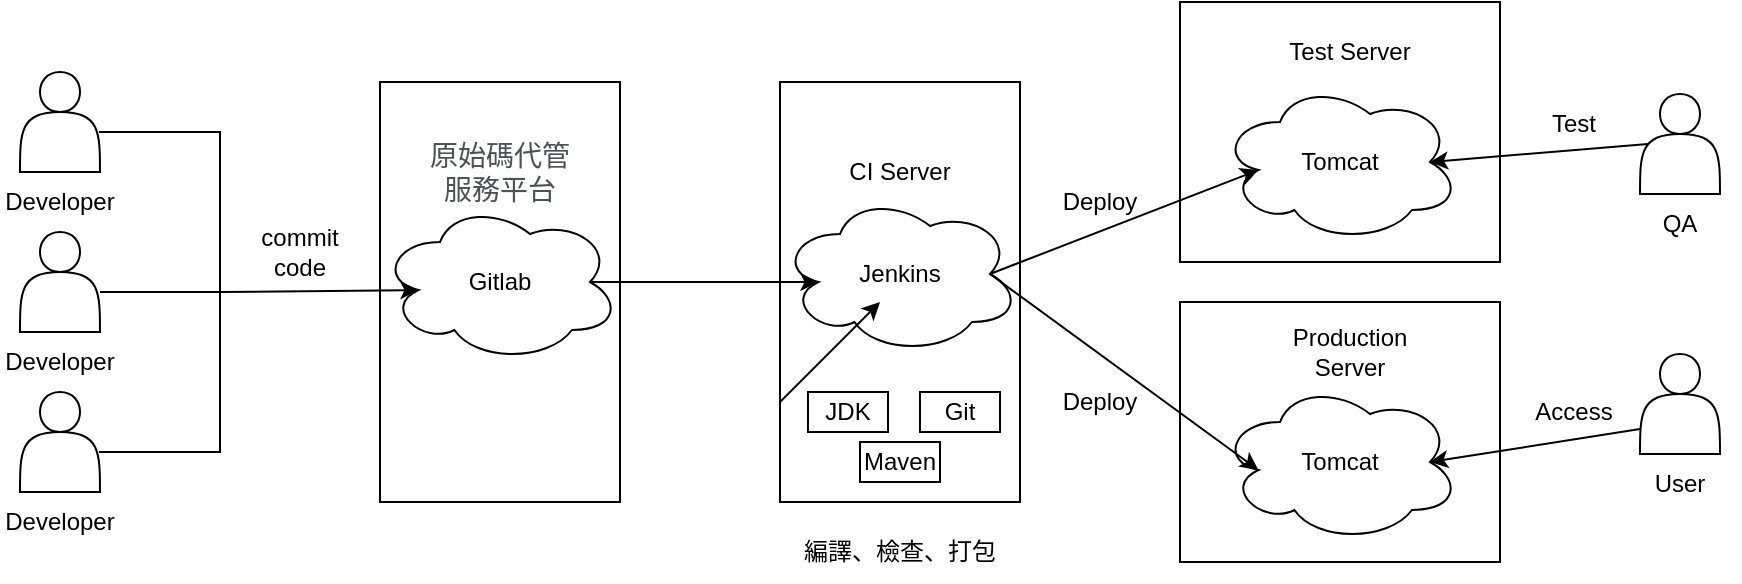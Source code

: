 <mxfile version="20.6.0" type="device"><diagram id="fOWQ3qFERW0gWOitiIbp" name="第 1 页"><mxGraphModel dx="942" dy="582" grid="1" gridSize="10" guides="1" tooltips="1" connect="1" arrows="1" fold="1" page="1" pageScale="1" pageWidth="827" pageHeight="1169" math="0" shadow="0"><root><mxCell id="0"/><mxCell id="1" parent="0"/><mxCell id="Bq66S-pU21_WccbyFu8_-10" value="" style="rounded=0;whiteSpace=wrap;html=1;fillColor=none;" vertex="1" parent="1"><mxGeometry x="600" y="80" width="160" height="130" as="geometry"/></mxCell><mxCell id="Bq66S-pU21_WccbyFu8_-1" value="" style="shape=actor;whiteSpace=wrap;html=1;" vertex="1" parent="1"><mxGeometry x="20" y="115" width="40" height="50" as="geometry"/></mxCell><mxCell id="Bq66S-pU21_WccbyFu8_-2" value="" style="shape=actor;whiteSpace=wrap;html=1;" vertex="1" parent="1"><mxGeometry x="20" y="195" width="40" height="50" as="geometry"/></mxCell><mxCell id="Bq66S-pU21_WccbyFu8_-3" value="" style="shape=actor;whiteSpace=wrap;html=1;" vertex="1" parent="1"><mxGeometry x="20" y="275" width="40" height="50" as="geometry"/></mxCell><mxCell id="Bq66S-pU21_WccbyFu8_-4" value="" style="rounded=0;whiteSpace=wrap;html=1;fillColor=none;" vertex="1" parent="1"><mxGeometry x="200" y="120" width="120" height="210" as="geometry"/></mxCell><mxCell id="Bq66S-pU21_WccbyFu8_-29" style="edgeStyle=orthogonalEdgeStyle;rounded=0;orthogonalLoop=1;jettySize=auto;html=1;entryX=0.16;entryY=0.55;entryDx=0;entryDy=0;entryPerimeter=0;exitX=0.875;exitY=0.5;exitDx=0;exitDy=0;exitPerimeter=0;" edge="1" parent="1" source="Bq66S-pU21_WccbyFu8_-6" target="Bq66S-pU21_WccbyFu8_-28"><mxGeometry relative="1" as="geometry"/></mxCell><mxCell id="Bq66S-pU21_WccbyFu8_-6" value="Gitlab" style="ellipse;shape=cloud;whiteSpace=wrap;html=1;fillColor=none;" vertex="1" parent="1"><mxGeometry x="200" y="180" width="120" height="80" as="geometry"/></mxCell><mxCell id="Bq66S-pU21_WccbyFu8_-8" value="Tomcat" style="ellipse;shape=cloud;whiteSpace=wrap;html=1;fillColor=none;" vertex="1" parent="1"><mxGeometry x="620" y="120" width="120" height="80" as="geometry"/></mxCell><mxCell id="Bq66S-pU21_WccbyFu8_-11" value="Test Server" style="text;html=1;strokeColor=none;fillColor=none;align=center;verticalAlign=middle;whiteSpace=wrap;rounded=0;" vertex="1" parent="1"><mxGeometry x="650" y="90" width="70" height="30" as="geometry"/></mxCell><mxCell id="Bq66S-pU21_WccbyFu8_-16" value="" style="rounded=0;whiteSpace=wrap;html=1;fillColor=none;" vertex="1" parent="1"><mxGeometry x="600" y="230" width="160" height="130" as="geometry"/></mxCell><mxCell id="Bq66S-pU21_WccbyFu8_-15" value="Tomcat" style="ellipse;shape=cloud;whiteSpace=wrap;html=1;fillColor=none;" vertex="1" parent="1"><mxGeometry x="620" y="270" width="120" height="80" as="geometry"/></mxCell><mxCell id="Bq66S-pU21_WccbyFu8_-17" value="Production Server" style="text;html=1;strokeColor=none;fillColor=none;align=center;verticalAlign=middle;whiteSpace=wrap;rounded=0;" vertex="1" parent="1"><mxGeometry x="650" y="240" width="70" height="30" as="geometry"/></mxCell><mxCell id="Bq66S-pU21_WccbyFu8_-19" value="" style="shape=partialRectangle;whiteSpace=wrap;html=1;bottom=1;right=1;left=1;top=0;fillColor=none;routingCenterX=-0.5;direction=north;" vertex="1" parent="1"><mxGeometry x="60" y="145" width="60" height="160" as="geometry"/></mxCell><mxCell id="Bq66S-pU21_WccbyFu8_-20" value="" style="endArrow=none;html=1;rounded=0;exitX=0.5;exitY=0;exitDx=0;exitDy=0;entryX=0.5;entryY=1;entryDx=0;entryDy=0;" edge="1" parent="1" source="Bq66S-pU21_WccbyFu8_-19" target="Bq66S-pU21_WccbyFu8_-19"><mxGeometry width="50" height="50" relative="1" as="geometry"><mxPoint x="330" y="305" as="sourcePoint"/><mxPoint x="380" y="255" as="targetPoint"/></mxGeometry></mxCell><mxCell id="Bq66S-pU21_WccbyFu8_-21" value="" style="endArrow=classic;html=1;rounded=0;exitX=0.5;exitY=1;exitDx=0;exitDy=0;entryX=0.16;entryY=0.55;entryDx=0;entryDy=0;entryPerimeter=0;" edge="1" parent="1" source="Bq66S-pU21_WccbyFu8_-19" target="Bq66S-pU21_WccbyFu8_-6"><mxGeometry width="50" height="50" relative="1" as="geometry"><mxPoint x="390" y="310" as="sourcePoint"/><mxPoint x="440" y="260" as="targetPoint"/></mxGeometry></mxCell><mxCell id="Bq66S-pU21_WccbyFu8_-23" value="commit code" style="text;html=1;strokeColor=none;fillColor=none;align=center;verticalAlign=middle;whiteSpace=wrap;rounded=0;" vertex="1" parent="1"><mxGeometry x="130" y="190" width="60" height="30" as="geometry"/></mxCell><mxCell id="Bq66S-pU21_WccbyFu8_-24" value="&lt;span style=&quot;color: rgb(77, 81, 86); font-family: arial, sans-serif; font-size: 14px; text-align: left; background-color: rgb(255, 255, 255);&quot;&gt;原始碼代管服務平台&lt;/span&gt;" style="text;html=1;strokeColor=none;fillColor=none;align=center;verticalAlign=middle;whiteSpace=wrap;rounded=0;" vertex="1" parent="1"><mxGeometry x="220" y="150" width="80" height="30" as="geometry"/></mxCell><mxCell id="Bq66S-pU21_WccbyFu8_-25" value="CI Server" style="text;html=1;strokeColor=none;fillColor=none;align=center;verticalAlign=middle;whiteSpace=wrap;rounded=0;" vertex="1" parent="1"><mxGeometry x="430" y="150" width="60" height="30" as="geometry"/></mxCell><mxCell id="Bq66S-pU21_WccbyFu8_-27" value="" style="rounded=0;whiteSpace=wrap;html=1;fillColor=none;" vertex="1" parent="1"><mxGeometry x="400" y="120" width="120" height="210" as="geometry"/></mxCell><mxCell id="Bq66S-pU21_WccbyFu8_-28" value="Jenkins" style="ellipse;shape=cloud;whiteSpace=wrap;html=1;fillColor=none;" vertex="1" parent="1"><mxGeometry x="400" y="176" width="120" height="80" as="geometry"/></mxCell><mxCell id="Bq66S-pU21_WccbyFu8_-30" value="JDK" style="rounded=0;whiteSpace=wrap;html=1;fillColor=none;" vertex="1" parent="1"><mxGeometry x="414" y="275" width="40" height="20" as="geometry"/></mxCell><mxCell id="Bq66S-pU21_WccbyFu8_-31" value="Git" style="rounded=0;whiteSpace=wrap;html=1;fillColor=none;" vertex="1" parent="1"><mxGeometry x="470" y="275" width="40" height="20" as="geometry"/></mxCell><mxCell id="Bq66S-pU21_WccbyFu8_-33" value="Maven" style="rounded=0;whiteSpace=wrap;html=1;fillColor=none;" vertex="1" parent="1"><mxGeometry x="440" y="300" width="40" height="20" as="geometry"/></mxCell><mxCell id="Bq66S-pU21_WccbyFu8_-37" value="編譯、檢查、打包" style="text;html=1;strokeColor=none;fillColor=none;align=center;verticalAlign=middle;whiteSpace=wrap;rounded=0;" vertex="1" parent="1"><mxGeometry x="400" y="340" width="120" height="30" as="geometry"/></mxCell><mxCell id="Bq66S-pU21_WccbyFu8_-38" value="" style="endArrow=classic;html=1;rounded=0;entryX=0.16;entryY=0.55;entryDx=0;entryDy=0;entryPerimeter=0;exitX=0.875;exitY=0.5;exitDx=0;exitDy=0;exitPerimeter=0;" edge="1" parent="1" source="Bq66S-pU21_WccbyFu8_-28" target="Bq66S-pU21_WccbyFu8_-8"><mxGeometry width="50" height="50" relative="1" as="geometry"><mxPoint x="390" y="280" as="sourcePoint"/><mxPoint x="440" y="230" as="targetPoint"/></mxGeometry></mxCell><mxCell id="Bq66S-pU21_WccbyFu8_-42" value="" style="endArrow=classic;html=1;rounded=0;entryX=0.16;entryY=0.55;entryDx=0;entryDy=0;entryPerimeter=0;exitX=0.875;exitY=0.5;exitDx=0;exitDy=0;exitPerimeter=0;" edge="1" parent="1" source="Bq66S-pU21_WccbyFu8_-28" target="Bq66S-pU21_WccbyFu8_-15"><mxGeometry width="50" height="50" relative="1" as="geometry"><mxPoint x="390" y="280" as="sourcePoint"/><mxPoint x="440" y="230" as="targetPoint"/></mxGeometry></mxCell><mxCell id="Bq66S-pU21_WccbyFu8_-43" value="Deploy" style="text;html=1;strokeColor=none;fillColor=none;align=center;verticalAlign=middle;whiteSpace=wrap;rounded=0;" vertex="1" parent="1"><mxGeometry x="530" y="165" width="60" height="30" as="geometry"/></mxCell><mxCell id="Bq66S-pU21_WccbyFu8_-44" value="Deploy" style="text;html=1;strokeColor=none;fillColor=none;align=center;verticalAlign=middle;whiteSpace=wrap;rounded=0;" vertex="1" parent="1"><mxGeometry x="530" y="265" width="60" height="30" as="geometry"/></mxCell><mxCell id="Bq66S-pU21_WccbyFu8_-45" value="Developer" style="text;html=1;strokeColor=none;fillColor=none;align=center;verticalAlign=middle;whiteSpace=wrap;rounded=0;" vertex="1" parent="1"><mxGeometry x="10" y="165" width="60" height="30" as="geometry"/></mxCell><mxCell id="Bq66S-pU21_WccbyFu8_-46" value="Developer" style="text;html=1;strokeColor=none;fillColor=none;align=center;verticalAlign=middle;whiteSpace=wrap;rounded=0;" vertex="1" parent="1"><mxGeometry x="10" y="245" width="60" height="30" as="geometry"/></mxCell><mxCell id="Bq66S-pU21_WccbyFu8_-47" value="Developer" style="text;html=1;strokeColor=none;fillColor=none;align=center;verticalAlign=middle;whiteSpace=wrap;rounded=0;" vertex="1" parent="1"><mxGeometry x="10" y="325" width="60" height="30" as="geometry"/></mxCell><mxCell id="Bq66S-pU21_WccbyFu8_-48" value="" style="shape=actor;whiteSpace=wrap;html=1;" vertex="1" parent="1"><mxGeometry x="830" y="126" width="40" height="50" as="geometry"/></mxCell><mxCell id="Bq66S-pU21_WccbyFu8_-49" value="QA" style="text;html=1;strokeColor=none;fillColor=none;align=center;verticalAlign=middle;whiteSpace=wrap;rounded=0;" vertex="1" parent="1"><mxGeometry x="820" y="176" width="60" height="30" as="geometry"/></mxCell><mxCell id="Bq66S-pU21_WccbyFu8_-50" value="" style="shape=actor;whiteSpace=wrap;html=1;" vertex="1" parent="1"><mxGeometry x="830" y="256" width="40" height="50" as="geometry"/></mxCell><mxCell id="Bq66S-pU21_WccbyFu8_-51" value="User" style="text;html=1;strokeColor=none;fillColor=none;align=center;verticalAlign=middle;whiteSpace=wrap;rounded=0;" vertex="1" parent="1"><mxGeometry x="820" y="306" width="60" height="30" as="geometry"/></mxCell><mxCell id="Bq66S-pU21_WccbyFu8_-52" value="" style="endArrow=classic;html=1;rounded=0;entryX=0.875;entryY=0.5;entryDx=0;entryDy=0;entryPerimeter=0;exitX=0.1;exitY=0.5;exitDx=0;exitDy=0;exitPerimeter=0;" edge="1" parent="1" source="Bq66S-pU21_WccbyFu8_-48" target="Bq66S-pU21_WccbyFu8_-8"><mxGeometry width="50" height="50" relative="1" as="geometry"><mxPoint x="400" y="280" as="sourcePoint"/><mxPoint x="450" y="230" as="targetPoint"/></mxGeometry></mxCell><mxCell id="Bq66S-pU21_WccbyFu8_-53" value="" style="endArrow=classic;html=1;rounded=0;" edge="1" parent="1"><mxGeometry width="50" height="50" relative="1" as="geometry"><mxPoint x="400" y="280" as="sourcePoint"/><mxPoint x="450" y="230" as="targetPoint"/></mxGeometry></mxCell><mxCell id="Bq66S-pU21_WccbyFu8_-54" value="" style="endArrow=classic;html=1;rounded=0;entryX=0.875;entryY=0.5;entryDx=0;entryDy=0;entryPerimeter=0;exitX=0;exitY=0.75;exitDx=0;exitDy=0;" edge="1" parent="1" source="Bq66S-pU21_WccbyFu8_-50" target="Bq66S-pU21_WccbyFu8_-15"><mxGeometry width="50" height="50" relative="1" as="geometry"><mxPoint x="400" y="280" as="sourcePoint"/><mxPoint x="450" y="230" as="targetPoint"/></mxGeometry></mxCell><mxCell id="Bq66S-pU21_WccbyFu8_-55" value="Test" style="text;html=1;strokeColor=none;fillColor=none;align=center;verticalAlign=middle;whiteSpace=wrap;rounded=0;" vertex="1" parent="1"><mxGeometry x="767" y="126" width="60" height="30" as="geometry"/></mxCell><mxCell id="Bq66S-pU21_WccbyFu8_-56" style="edgeStyle=orthogonalEdgeStyle;rounded=0;orthogonalLoop=1;jettySize=auto;html=1;exitX=0.5;exitY=1;exitDx=0;exitDy=0;" edge="1" parent="1" source="Bq66S-pU21_WccbyFu8_-55" target="Bq66S-pU21_WccbyFu8_-55"><mxGeometry relative="1" as="geometry"/></mxCell><mxCell id="Bq66S-pU21_WccbyFu8_-57" value="Access" style="text;html=1;strokeColor=none;fillColor=none;align=center;verticalAlign=middle;whiteSpace=wrap;rounded=0;" vertex="1" parent="1"><mxGeometry x="767" y="270" width="60" height="30" as="geometry"/></mxCell></root></mxGraphModel></diagram></mxfile>